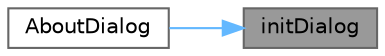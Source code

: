 digraph "initDialog"
{
 // LATEX_PDF_SIZE
  bgcolor="transparent";
  edge [fontname=Helvetica,fontsize=10,labelfontname=Helvetica,labelfontsize=10];
  node [fontname=Helvetica,fontsize=10,shape=box,height=0.2,width=0.4];
  rankdir="RL";
  Node1 [id="Node000001",label="initDialog",height=0.2,width=0.4,color="gray40", fillcolor="grey60", style="filled", fontcolor="black",tooltip="初始化对话框布局"];
  Node1 -> Node2 [id="edge1_Node000001_Node000002",dir="back",color="steelblue1",style="solid",tooltip=" "];
  Node2 [id="Node000002",label="AboutDialog",height=0.2,width=0.4,color="grey40", fillcolor="white", style="filled",URL="$class_about_dialog.html#a1a9553ce8ca226111b5822aa27d3a772",tooltip="构造函数，初始化关于对话框"];
}
